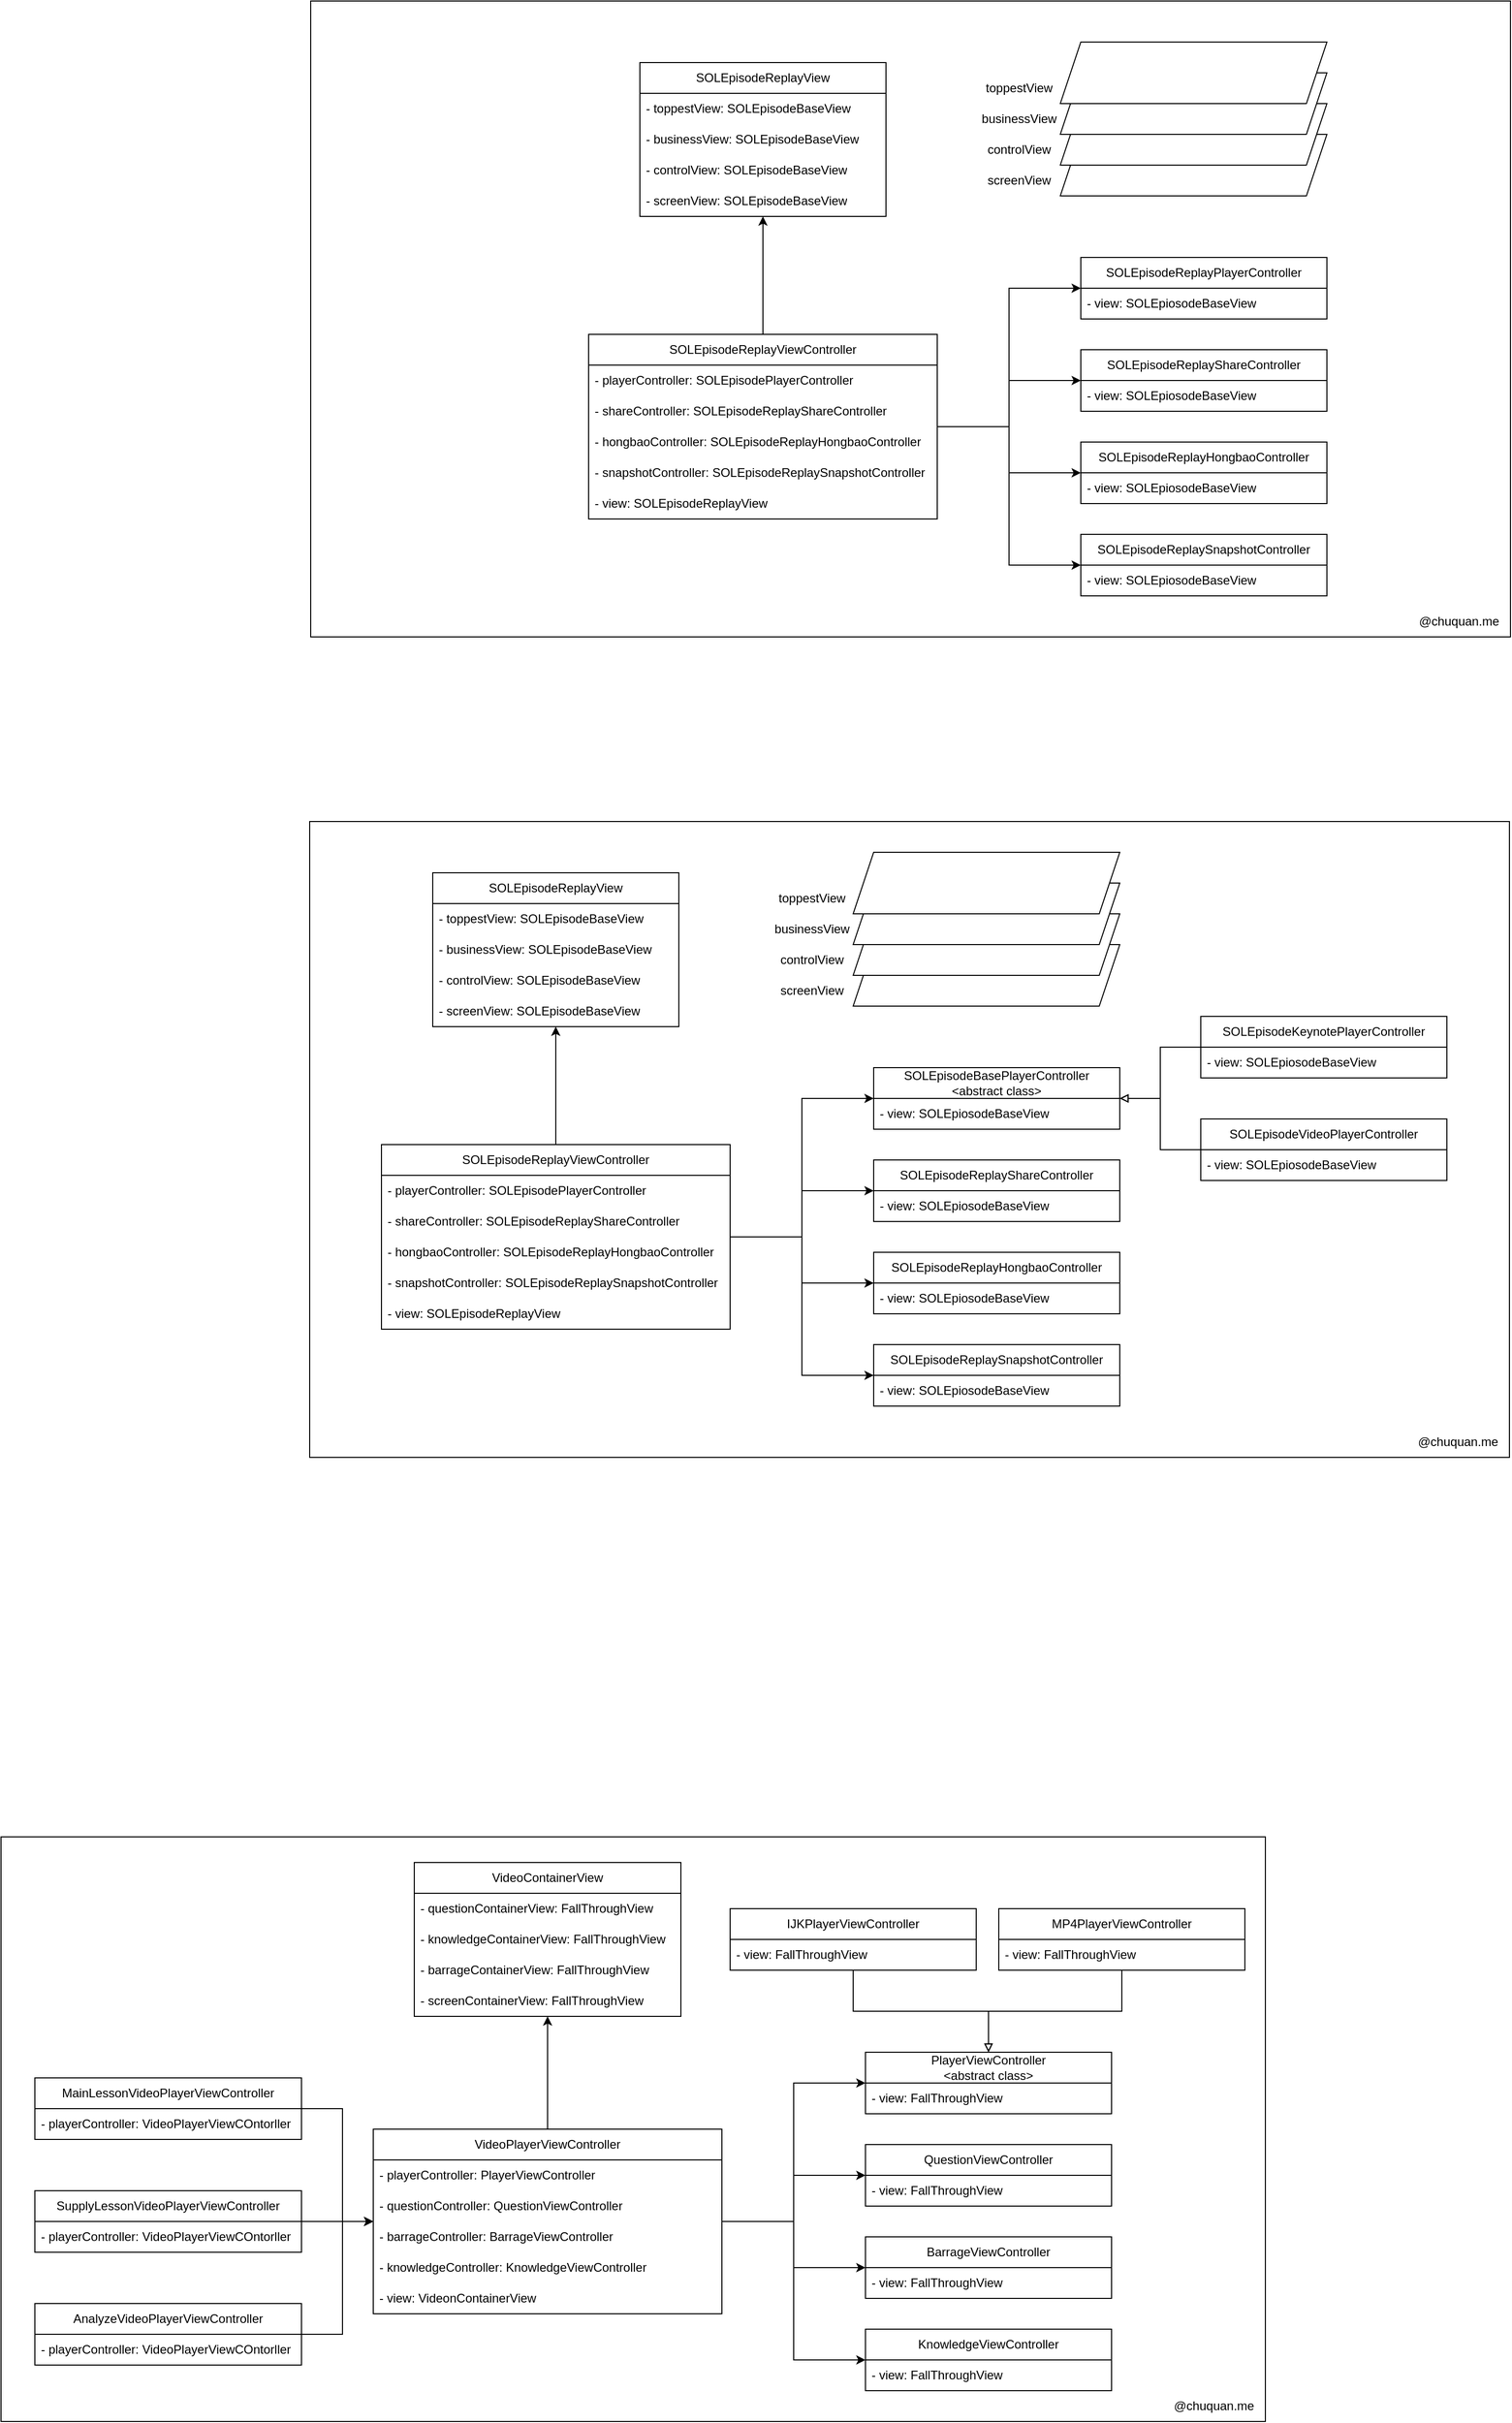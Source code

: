 <mxfile version="25.0.1">
  <diagram name="第 1 页" id="A6NqL1CC6_A7shuIC__8">
    <mxGraphModel dx="2739" dy="1015" grid="1" gridSize="10" guides="1" tooltips="1" connect="1" arrows="1" fold="1" page="1" pageScale="1" pageWidth="827" pageHeight="1169" math="0" shadow="0">
      <root>
        <mxCell id="0" />
        <mxCell id="1" parent="0" />
        <mxCell id="goYs2HT9F470lsQHGWXM-1" value="" style="rounded=0;whiteSpace=wrap;html=1;fillColor=none;" vertex="1" parent="1">
          <mxGeometry x="-171" y="100" width="1170" height="620" as="geometry" />
        </mxCell>
        <mxCell id="goYs2HT9F470lsQHGWXM-2" style="edgeStyle=orthogonalEdgeStyle;rounded=0;orthogonalLoop=1;jettySize=auto;html=1;" edge="1" parent="1" source="goYs2HT9F470lsQHGWXM-6" target="goYs2HT9F470lsQHGWXM-18">
          <mxGeometry relative="1" as="geometry">
            <Array as="points">
              <mxPoint x="510" y="515" />
              <mxPoint x="510" y="380" />
            </Array>
          </mxGeometry>
        </mxCell>
        <mxCell id="goYs2HT9F470lsQHGWXM-3" style="edgeStyle=orthogonalEdgeStyle;rounded=0;orthogonalLoop=1;jettySize=auto;html=1;" edge="1" parent="1" source="goYs2HT9F470lsQHGWXM-6" target="goYs2HT9F470lsQHGWXM-16">
          <mxGeometry relative="1" as="geometry" />
        </mxCell>
        <mxCell id="goYs2HT9F470lsQHGWXM-4" style="edgeStyle=orthogonalEdgeStyle;rounded=0;orthogonalLoop=1;jettySize=auto;html=1;" edge="1" parent="1" source="goYs2HT9F470lsQHGWXM-6" target="goYs2HT9F470lsQHGWXM-14">
          <mxGeometry relative="1" as="geometry" />
        </mxCell>
        <mxCell id="goYs2HT9F470lsQHGWXM-5" style="edgeStyle=orthogonalEdgeStyle;rounded=0;orthogonalLoop=1;jettySize=auto;html=1;" edge="1" parent="1" source="goYs2HT9F470lsQHGWXM-6" target="goYs2HT9F470lsQHGWXM-12">
          <mxGeometry relative="1" as="geometry">
            <Array as="points">
              <mxPoint x="510" y="515" />
              <mxPoint x="510" y="650" />
            </Array>
          </mxGeometry>
        </mxCell>
        <mxCell id="goYs2HT9F470lsQHGWXM-25" style="edgeStyle=orthogonalEdgeStyle;rounded=0;orthogonalLoop=1;jettySize=auto;html=1;" edge="1" parent="1" source="goYs2HT9F470lsQHGWXM-6" target="goYs2HT9F470lsQHGWXM-20">
          <mxGeometry relative="1" as="geometry" />
        </mxCell>
        <mxCell id="goYs2HT9F470lsQHGWXM-6" value="SOLEpisodeReplayViewController" style="swimlane;fontStyle=0;childLayout=stackLayout;horizontal=1;startSize=30;horizontalStack=0;resizeParent=1;resizeParentMax=0;resizeLast=0;collapsible=1;marginBottom=0;whiteSpace=wrap;html=1;" vertex="1" parent="1">
          <mxGeometry x="100" y="425" width="340" height="180" as="geometry" />
        </mxCell>
        <mxCell id="goYs2HT9F470lsQHGWXM-7" value="- playerController: SOLEpisodePlayerController" style="text;strokeColor=none;fillColor=none;align=left;verticalAlign=middle;spacingLeft=4;spacingRight=4;overflow=hidden;points=[[0,0.5],[1,0.5]];portConstraint=eastwest;rotatable=0;whiteSpace=wrap;html=1;" vertex="1" parent="goYs2HT9F470lsQHGWXM-6">
          <mxGeometry y="30" width="340" height="30" as="geometry" />
        </mxCell>
        <mxCell id="goYs2HT9F470lsQHGWXM-8" value="- shareController: SOLEpisodeReplayShareController" style="text;strokeColor=none;fillColor=none;align=left;verticalAlign=middle;spacingLeft=4;spacingRight=4;overflow=hidden;points=[[0,0.5],[1,0.5]];portConstraint=eastwest;rotatable=0;whiteSpace=wrap;html=1;" vertex="1" parent="goYs2HT9F470lsQHGWXM-6">
          <mxGeometry y="60" width="340" height="30" as="geometry" />
        </mxCell>
        <mxCell id="goYs2HT9F470lsQHGWXM-9" value="- hongbaoController: SOLEpisodeReplayHongbaoController" style="text;strokeColor=none;fillColor=none;align=left;verticalAlign=middle;spacingLeft=4;spacingRight=4;overflow=hidden;points=[[0,0.5],[1,0.5]];portConstraint=eastwest;rotatable=0;whiteSpace=wrap;html=1;" vertex="1" parent="goYs2HT9F470lsQHGWXM-6">
          <mxGeometry y="90" width="340" height="30" as="geometry" />
        </mxCell>
        <mxCell id="goYs2HT9F470lsQHGWXM-10" value="- snapshotController: SOLEpisodeReplaySnapshotController" style="text;strokeColor=none;fillColor=none;align=left;verticalAlign=middle;spacingLeft=4;spacingRight=4;overflow=hidden;points=[[0,0.5],[1,0.5]];portConstraint=eastwest;rotatable=0;whiteSpace=wrap;html=1;" vertex="1" parent="goYs2HT9F470lsQHGWXM-6">
          <mxGeometry y="120" width="340" height="30" as="geometry" />
        </mxCell>
        <mxCell id="goYs2HT9F470lsQHGWXM-26" value="- view: SOLEpisodeReplayView" style="text;strokeColor=none;fillColor=none;align=left;verticalAlign=middle;spacingLeft=4;spacingRight=4;overflow=hidden;points=[[0,0.5],[1,0.5]];portConstraint=eastwest;rotatable=0;whiteSpace=wrap;html=1;" vertex="1" parent="goYs2HT9F470lsQHGWXM-6">
          <mxGeometry y="150" width="340" height="30" as="geometry" />
        </mxCell>
        <mxCell id="goYs2HT9F470lsQHGWXM-11" value="@chuquan.me" style="text;html=1;align=center;verticalAlign=middle;whiteSpace=wrap;rounded=0;" vertex="1" parent="1">
          <mxGeometry x="899" y="690" width="100" height="30" as="geometry" />
        </mxCell>
        <mxCell id="goYs2HT9F470lsQHGWXM-12" value="SOLEpisodeReplaySnapshotController" style="swimlane;fontStyle=0;childLayout=stackLayout;horizontal=1;startSize=30;horizontalStack=0;resizeParent=1;resizeParentMax=0;resizeLast=0;collapsible=1;marginBottom=0;whiteSpace=wrap;html=1;" vertex="1" parent="1">
          <mxGeometry x="580" y="620" width="240" height="60" as="geometry" />
        </mxCell>
        <mxCell id="goYs2HT9F470lsQHGWXM-13" value="- view: SOLEpiosodeBaseView" style="text;strokeColor=none;fillColor=none;align=left;verticalAlign=middle;spacingLeft=4;spacingRight=4;overflow=hidden;points=[[0,0.5],[1,0.5]];portConstraint=eastwest;rotatable=0;whiteSpace=wrap;html=1;" vertex="1" parent="goYs2HT9F470lsQHGWXM-12">
          <mxGeometry y="30" width="240" height="30" as="geometry" />
        </mxCell>
        <mxCell id="goYs2HT9F470lsQHGWXM-14" value="SOLEpisodeReplayHongbaoController" style="swimlane;fontStyle=0;childLayout=stackLayout;horizontal=1;startSize=30;horizontalStack=0;resizeParent=1;resizeParentMax=0;resizeLast=0;collapsible=1;marginBottom=0;whiteSpace=wrap;html=1;" vertex="1" parent="1">
          <mxGeometry x="580" y="530" width="240" height="60" as="geometry" />
        </mxCell>
        <mxCell id="goYs2HT9F470lsQHGWXM-15" value="- view: SOLEpiosodeBaseView" style="text;strokeColor=none;fillColor=none;align=left;verticalAlign=middle;spacingLeft=4;spacingRight=4;overflow=hidden;points=[[0,0.5],[1,0.5]];portConstraint=eastwest;rotatable=0;whiteSpace=wrap;html=1;" vertex="1" parent="goYs2HT9F470lsQHGWXM-14">
          <mxGeometry y="30" width="240" height="30" as="geometry" />
        </mxCell>
        <mxCell id="goYs2HT9F470lsQHGWXM-16" value="SOLEpisodeReplayShareController" style="swimlane;fontStyle=0;childLayout=stackLayout;horizontal=1;startSize=30;horizontalStack=0;resizeParent=1;resizeParentMax=0;resizeLast=0;collapsible=1;marginBottom=0;whiteSpace=wrap;html=1;" vertex="1" parent="1">
          <mxGeometry x="580" y="440" width="240" height="60" as="geometry" />
        </mxCell>
        <mxCell id="goYs2HT9F470lsQHGWXM-17" value="- view: SOLEpiosodeBaseView" style="text;strokeColor=none;fillColor=none;align=left;verticalAlign=middle;spacingLeft=4;spacingRight=4;overflow=hidden;points=[[0,0.5],[1,0.5]];portConstraint=eastwest;rotatable=0;whiteSpace=wrap;html=1;" vertex="1" parent="goYs2HT9F470lsQHGWXM-16">
          <mxGeometry y="30" width="240" height="30" as="geometry" />
        </mxCell>
        <mxCell id="goYs2HT9F470lsQHGWXM-18" value="SOLEpisodeReplayPlayerController" style="swimlane;fontStyle=0;childLayout=stackLayout;horizontal=1;startSize=30;horizontalStack=0;resizeParent=1;resizeParentMax=0;resizeLast=0;collapsible=1;marginBottom=0;whiteSpace=wrap;html=1;" vertex="1" parent="1">
          <mxGeometry x="580" y="350" width="240" height="60" as="geometry" />
        </mxCell>
        <mxCell id="goYs2HT9F470lsQHGWXM-19" value="- view: SOLEpiosodeBaseView" style="text;strokeColor=none;fillColor=none;align=left;verticalAlign=middle;spacingLeft=4;spacingRight=4;overflow=hidden;points=[[0,0.5],[1,0.5]];portConstraint=eastwest;rotatable=0;whiteSpace=wrap;html=1;" vertex="1" parent="goYs2HT9F470lsQHGWXM-18">
          <mxGeometry y="30" width="240" height="30" as="geometry" />
        </mxCell>
        <mxCell id="goYs2HT9F470lsQHGWXM-20" value="SOLEpisodeReplayView" style="swimlane;fontStyle=0;childLayout=stackLayout;horizontal=1;startSize=30;horizontalStack=0;resizeParent=1;resizeParentMax=0;resizeLast=0;collapsible=1;marginBottom=0;whiteSpace=wrap;html=1;" vertex="1" parent="1">
          <mxGeometry x="150" y="160" width="240" height="150" as="geometry" />
        </mxCell>
        <mxCell id="goYs2HT9F470lsQHGWXM-21" value="- toppestView: SOLEpisodeBaseView" style="text;strokeColor=none;fillColor=none;align=left;verticalAlign=middle;spacingLeft=4;spacingRight=4;overflow=hidden;points=[[0,0.5],[1,0.5]];portConstraint=eastwest;rotatable=0;whiteSpace=wrap;html=1;" vertex="1" parent="goYs2HT9F470lsQHGWXM-20">
          <mxGeometry y="30" width="240" height="30" as="geometry" />
        </mxCell>
        <mxCell id="goYs2HT9F470lsQHGWXM-22" value="- businessView: SOLEpisodeBaseView" style="text;strokeColor=none;fillColor=none;align=left;verticalAlign=middle;spacingLeft=4;spacingRight=4;overflow=hidden;points=[[0,0.5],[1,0.5]];portConstraint=eastwest;rotatable=0;whiteSpace=wrap;html=1;" vertex="1" parent="goYs2HT9F470lsQHGWXM-20">
          <mxGeometry y="60" width="240" height="30" as="geometry" />
        </mxCell>
        <mxCell id="goYs2HT9F470lsQHGWXM-23" value="- controlView: SOLEpisodeBaseView" style="text;strokeColor=none;fillColor=none;align=left;verticalAlign=middle;spacingLeft=4;spacingRight=4;overflow=hidden;points=[[0,0.5],[1,0.5]];portConstraint=eastwest;rotatable=0;whiteSpace=wrap;html=1;" vertex="1" parent="goYs2HT9F470lsQHGWXM-20">
          <mxGeometry y="90" width="240" height="30" as="geometry" />
        </mxCell>
        <mxCell id="goYs2HT9F470lsQHGWXM-24" value="- screenView: SOLEpisodeBaseView" style="text;strokeColor=none;fillColor=none;align=left;verticalAlign=middle;spacingLeft=4;spacingRight=4;overflow=hidden;points=[[0,0.5],[1,0.5]];portConstraint=eastwest;rotatable=0;whiteSpace=wrap;html=1;" vertex="1" parent="goYs2HT9F470lsQHGWXM-20">
          <mxGeometry y="120" width="240" height="30" as="geometry" />
        </mxCell>
        <mxCell id="goYs2HT9F470lsQHGWXM-29" value="" style="shape=parallelogram;perimeter=parallelogramPerimeter;whiteSpace=wrap;html=1;fixedSize=1;" vertex="1" parent="1">
          <mxGeometry x="560" y="230" width="260" height="60" as="geometry" />
        </mxCell>
        <mxCell id="goYs2HT9F470lsQHGWXM-30" value="" style="shape=parallelogram;perimeter=parallelogramPerimeter;whiteSpace=wrap;html=1;fixedSize=1;" vertex="1" parent="1">
          <mxGeometry x="560" y="200" width="260" height="60" as="geometry" />
        </mxCell>
        <mxCell id="goYs2HT9F470lsQHGWXM-31" value="" style="shape=parallelogram;perimeter=parallelogramPerimeter;whiteSpace=wrap;html=1;fixedSize=1;" vertex="1" parent="1">
          <mxGeometry x="560" y="170" width="260" height="60" as="geometry" />
        </mxCell>
        <mxCell id="goYs2HT9F470lsQHGWXM-32" value="" style="shape=parallelogram;perimeter=parallelogramPerimeter;whiteSpace=wrap;html=1;fixedSize=1;" vertex="1" parent="1">
          <mxGeometry x="560" y="140" width="260" height="60" as="geometry" />
        </mxCell>
        <mxCell id="goYs2HT9F470lsQHGWXM-33" value="screenView" style="text;html=1;align=center;verticalAlign=middle;whiteSpace=wrap;rounded=0;" vertex="1" parent="1">
          <mxGeometry x="490" y="260" width="60" height="30" as="geometry" />
        </mxCell>
        <mxCell id="goYs2HT9F470lsQHGWXM-34" value="controlView" style="text;html=1;align=center;verticalAlign=middle;whiteSpace=wrap;rounded=0;" vertex="1" parent="1">
          <mxGeometry x="490" y="230" width="60" height="30" as="geometry" />
        </mxCell>
        <mxCell id="goYs2HT9F470lsQHGWXM-35" value="businessView" style="text;html=1;align=center;verticalAlign=middle;whiteSpace=wrap;rounded=0;" vertex="1" parent="1">
          <mxGeometry x="490" y="200" width="60" height="30" as="geometry" />
        </mxCell>
        <mxCell id="goYs2HT9F470lsQHGWXM-36" value="toppestView" style="text;html=1;align=center;verticalAlign=middle;whiteSpace=wrap;rounded=0;" vertex="1" parent="1">
          <mxGeometry x="490" y="170" width="60" height="30" as="geometry" />
        </mxCell>
        <mxCell id="goYs2HT9F470lsQHGWXM-37" value="" style="rounded=0;whiteSpace=wrap;html=1;fillColor=none;" vertex="1" parent="1">
          <mxGeometry x="-172" y="900" width="1170" height="620" as="geometry" />
        </mxCell>
        <mxCell id="goYs2HT9F470lsQHGWXM-38" style="edgeStyle=orthogonalEdgeStyle;rounded=0;orthogonalLoop=1;jettySize=auto;html=1;" edge="1" source="goYs2HT9F470lsQHGWXM-43" target="goYs2HT9F470lsQHGWXM-56" parent="1">
          <mxGeometry relative="1" as="geometry">
            <Array as="points">
              <mxPoint x="308" y="1305" />
              <mxPoint x="308" y="1170" />
            </Array>
          </mxGeometry>
        </mxCell>
        <mxCell id="goYs2HT9F470lsQHGWXM-39" style="edgeStyle=orthogonalEdgeStyle;rounded=0;orthogonalLoop=1;jettySize=auto;html=1;" edge="1" source="goYs2HT9F470lsQHGWXM-43" target="goYs2HT9F470lsQHGWXM-54" parent="1">
          <mxGeometry relative="1" as="geometry" />
        </mxCell>
        <mxCell id="goYs2HT9F470lsQHGWXM-40" style="edgeStyle=orthogonalEdgeStyle;rounded=0;orthogonalLoop=1;jettySize=auto;html=1;" edge="1" source="goYs2HT9F470lsQHGWXM-43" target="goYs2HT9F470lsQHGWXM-52" parent="1">
          <mxGeometry relative="1" as="geometry" />
        </mxCell>
        <mxCell id="goYs2HT9F470lsQHGWXM-41" style="edgeStyle=orthogonalEdgeStyle;rounded=0;orthogonalLoop=1;jettySize=auto;html=1;" edge="1" source="goYs2HT9F470lsQHGWXM-43" target="goYs2HT9F470lsQHGWXM-50" parent="1">
          <mxGeometry relative="1" as="geometry">
            <Array as="points">
              <mxPoint x="308" y="1305" />
              <mxPoint x="308" y="1440" />
            </Array>
          </mxGeometry>
        </mxCell>
        <mxCell id="goYs2HT9F470lsQHGWXM-42" style="edgeStyle=orthogonalEdgeStyle;rounded=0;orthogonalLoop=1;jettySize=auto;html=1;" edge="1" source="goYs2HT9F470lsQHGWXM-43" target="goYs2HT9F470lsQHGWXM-58" parent="1">
          <mxGeometry relative="1" as="geometry" />
        </mxCell>
        <mxCell id="goYs2HT9F470lsQHGWXM-43" value="SOLEpisodeReplayViewController" style="swimlane;fontStyle=0;childLayout=stackLayout;horizontal=1;startSize=30;horizontalStack=0;resizeParent=1;resizeParentMax=0;resizeLast=0;collapsible=1;marginBottom=0;whiteSpace=wrap;html=1;" vertex="1" parent="1">
          <mxGeometry x="-102" y="1215" width="340" height="180" as="geometry" />
        </mxCell>
        <mxCell id="goYs2HT9F470lsQHGWXM-44" value="- playerController: SOLEpisodePlayerController" style="text;strokeColor=none;fillColor=none;align=left;verticalAlign=middle;spacingLeft=4;spacingRight=4;overflow=hidden;points=[[0,0.5],[1,0.5]];portConstraint=eastwest;rotatable=0;whiteSpace=wrap;html=1;" vertex="1" parent="goYs2HT9F470lsQHGWXM-43">
          <mxGeometry y="30" width="340" height="30" as="geometry" />
        </mxCell>
        <mxCell id="goYs2HT9F470lsQHGWXM-45" value="- shareController: SOLEpisodeReplayShareController" style="text;strokeColor=none;fillColor=none;align=left;verticalAlign=middle;spacingLeft=4;spacingRight=4;overflow=hidden;points=[[0,0.5],[1,0.5]];portConstraint=eastwest;rotatable=0;whiteSpace=wrap;html=1;" vertex="1" parent="goYs2HT9F470lsQHGWXM-43">
          <mxGeometry y="60" width="340" height="30" as="geometry" />
        </mxCell>
        <mxCell id="goYs2HT9F470lsQHGWXM-46" value="- hongbaoController: SOLEpisodeReplayHongbaoController" style="text;strokeColor=none;fillColor=none;align=left;verticalAlign=middle;spacingLeft=4;spacingRight=4;overflow=hidden;points=[[0,0.5],[1,0.5]];portConstraint=eastwest;rotatable=0;whiteSpace=wrap;html=1;" vertex="1" parent="goYs2HT9F470lsQHGWXM-43">
          <mxGeometry y="90" width="340" height="30" as="geometry" />
        </mxCell>
        <mxCell id="goYs2HT9F470lsQHGWXM-47" value="- snapshotController: SOLEpisodeReplaySnapshotController" style="text;strokeColor=none;fillColor=none;align=left;verticalAlign=middle;spacingLeft=4;spacingRight=4;overflow=hidden;points=[[0,0.5],[1,0.5]];portConstraint=eastwest;rotatable=0;whiteSpace=wrap;html=1;" vertex="1" parent="goYs2HT9F470lsQHGWXM-43">
          <mxGeometry y="120" width="340" height="30" as="geometry" />
        </mxCell>
        <mxCell id="goYs2HT9F470lsQHGWXM-48" value="- view: SOLEpisodeReplayView" style="text;strokeColor=none;fillColor=none;align=left;verticalAlign=middle;spacingLeft=4;spacingRight=4;overflow=hidden;points=[[0,0.5],[1,0.5]];portConstraint=eastwest;rotatable=0;whiteSpace=wrap;html=1;" vertex="1" parent="goYs2HT9F470lsQHGWXM-43">
          <mxGeometry y="150" width="340" height="30" as="geometry" />
        </mxCell>
        <mxCell id="goYs2HT9F470lsQHGWXM-49" value="@chuquan.me" style="text;html=1;align=center;verticalAlign=middle;whiteSpace=wrap;rounded=0;" vertex="1" parent="1">
          <mxGeometry x="898" y="1490" width="100" height="30" as="geometry" />
        </mxCell>
        <mxCell id="goYs2HT9F470lsQHGWXM-50" value="SOLEpisodeReplaySnapshotController" style="swimlane;fontStyle=0;childLayout=stackLayout;horizontal=1;startSize=30;horizontalStack=0;resizeParent=1;resizeParentMax=0;resizeLast=0;collapsible=1;marginBottom=0;whiteSpace=wrap;html=1;" vertex="1" parent="1">
          <mxGeometry x="378" y="1410" width="240" height="60" as="geometry" />
        </mxCell>
        <mxCell id="goYs2HT9F470lsQHGWXM-51" value="- view: SOLEpiosodeBaseView" style="text;strokeColor=none;fillColor=none;align=left;verticalAlign=middle;spacingLeft=4;spacingRight=4;overflow=hidden;points=[[0,0.5],[1,0.5]];portConstraint=eastwest;rotatable=0;whiteSpace=wrap;html=1;" vertex="1" parent="goYs2HT9F470lsQHGWXM-50">
          <mxGeometry y="30" width="240" height="30" as="geometry" />
        </mxCell>
        <mxCell id="goYs2HT9F470lsQHGWXM-52" value="SOLEpisodeReplayHongbaoController" style="swimlane;fontStyle=0;childLayout=stackLayout;horizontal=1;startSize=30;horizontalStack=0;resizeParent=1;resizeParentMax=0;resizeLast=0;collapsible=1;marginBottom=0;whiteSpace=wrap;html=1;" vertex="1" parent="1">
          <mxGeometry x="378" y="1320" width="240" height="60" as="geometry" />
        </mxCell>
        <mxCell id="goYs2HT9F470lsQHGWXM-53" value="- view: SOLEpiosodeBaseView" style="text;strokeColor=none;fillColor=none;align=left;verticalAlign=middle;spacingLeft=4;spacingRight=4;overflow=hidden;points=[[0,0.5],[1,0.5]];portConstraint=eastwest;rotatable=0;whiteSpace=wrap;html=1;" vertex="1" parent="goYs2HT9F470lsQHGWXM-52">
          <mxGeometry y="30" width="240" height="30" as="geometry" />
        </mxCell>
        <mxCell id="goYs2HT9F470lsQHGWXM-54" value="SOLEpisodeReplayShareController" style="swimlane;fontStyle=0;childLayout=stackLayout;horizontal=1;startSize=30;horizontalStack=0;resizeParent=1;resizeParentMax=0;resizeLast=0;collapsible=1;marginBottom=0;whiteSpace=wrap;html=1;" vertex="1" parent="1">
          <mxGeometry x="378" y="1230" width="240" height="60" as="geometry" />
        </mxCell>
        <mxCell id="goYs2HT9F470lsQHGWXM-55" value="- view: SOLEpiosodeBaseView" style="text;strokeColor=none;fillColor=none;align=left;verticalAlign=middle;spacingLeft=4;spacingRight=4;overflow=hidden;points=[[0,0.5],[1,0.5]];portConstraint=eastwest;rotatable=0;whiteSpace=wrap;html=1;" vertex="1" parent="goYs2HT9F470lsQHGWXM-54">
          <mxGeometry y="30" width="240" height="30" as="geometry" />
        </mxCell>
        <mxCell id="goYs2HT9F470lsQHGWXM-56" value="SOLEpisodeBasePlayerController&lt;div&gt;&amp;lt;abstract class&amp;gt;&lt;/div&gt;" style="swimlane;fontStyle=0;childLayout=stackLayout;horizontal=1;startSize=30;horizontalStack=0;resizeParent=1;resizeParentMax=0;resizeLast=0;collapsible=1;marginBottom=0;whiteSpace=wrap;html=1;" vertex="1" parent="1">
          <mxGeometry x="378" y="1140" width="240" height="60" as="geometry" />
        </mxCell>
        <mxCell id="goYs2HT9F470lsQHGWXM-57" value="- view: SOLEpiosodeBaseView" style="text;strokeColor=none;fillColor=none;align=left;verticalAlign=middle;spacingLeft=4;spacingRight=4;overflow=hidden;points=[[0,0.5],[1,0.5]];portConstraint=eastwest;rotatable=0;whiteSpace=wrap;html=1;" vertex="1" parent="goYs2HT9F470lsQHGWXM-56">
          <mxGeometry y="30" width="240" height="30" as="geometry" />
        </mxCell>
        <mxCell id="goYs2HT9F470lsQHGWXM-58" value="SOLEpisodeReplayView" style="swimlane;fontStyle=0;childLayout=stackLayout;horizontal=1;startSize=30;horizontalStack=0;resizeParent=1;resizeParentMax=0;resizeLast=0;collapsible=1;marginBottom=0;whiteSpace=wrap;html=1;" vertex="1" parent="1">
          <mxGeometry x="-52" y="950" width="240" height="150" as="geometry" />
        </mxCell>
        <mxCell id="goYs2HT9F470lsQHGWXM-59" value="- toppestView: SOLEpisodeBaseView" style="text;strokeColor=none;fillColor=none;align=left;verticalAlign=middle;spacingLeft=4;spacingRight=4;overflow=hidden;points=[[0,0.5],[1,0.5]];portConstraint=eastwest;rotatable=0;whiteSpace=wrap;html=1;" vertex="1" parent="goYs2HT9F470lsQHGWXM-58">
          <mxGeometry y="30" width="240" height="30" as="geometry" />
        </mxCell>
        <mxCell id="goYs2HT9F470lsQHGWXM-60" value="- businessView: SOLEpisodeBaseView" style="text;strokeColor=none;fillColor=none;align=left;verticalAlign=middle;spacingLeft=4;spacingRight=4;overflow=hidden;points=[[0,0.5],[1,0.5]];portConstraint=eastwest;rotatable=0;whiteSpace=wrap;html=1;" vertex="1" parent="goYs2HT9F470lsQHGWXM-58">
          <mxGeometry y="60" width="240" height="30" as="geometry" />
        </mxCell>
        <mxCell id="goYs2HT9F470lsQHGWXM-61" value="- controlView: SOLEpisodeBaseView" style="text;strokeColor=none;fillColor=none;align=left;verticalAlign=middle;spacingLeft=4;spacingRight=4;overflow=hidden;points=[[0,0.5],[1,0.5]];portConstraint=eastwest;rotatable=0;whiteSpace=wrap;html=1;" vertex="1" parent="goYs2HT9F470lsQHGWXM-58">
          <mxGeometry y="90" width="240" height="30" as="geometry" />
        </mxCell>
        <mxCell id="goYs2HT9F470lsQHGWXM-62" value="- screenView: SOLEpisodeBaseView" style="text;strokeColor=none;fillColor=none;align=left;verticalAlign=middle;spacingLeft=4;spacingRight=4;overflow=hidden;points=[[0,0.5],[1,0.5]];portConstraint=eastwest;rotatable=0;whiteSpace=wrap;html=1;" vertex="1" parent="goYs2HT9F470lsQHGWXM-58">
          <mxGeometry y="120" width="240" height="30" as="geometry" />
        </mxCell>
        <mxCell id="goYs2HT9F470lsQHGWXM-63" value="" style="shape=parallelogram;perimeter=parallelogramPerimeter;whiteSpace=wrap;html=1;fixedSize=1;" vertex="1" parent="1">
          <mxGeometry x="358" y="1020" width="260" height="60" as="geometry" />
        </mxCell>
        <mxCell id="goYs2HT9F470lsQHGWXM-64" value="" style="shape=parallelogram;perimeter=parallelogramPerimeter;whiteSpace=wrap;html=1;fixedSize=1;" vertex="1" parent="1">
          <mxGeometry x="358" y="990" width="260" height="60" as="geometry" />
        </mxCell>
        <mxCell id="goYs2HT9F470lsQHGWXM-65" value="" style="shape=parallelogram;perimeter=parallelogramPerimeter;whiteSpace=wrap;html=1;fixedSize=1;" vertex="1" parent="1">
          <mxGeometry x="358" y="960" width="260" height="60" as="geometry" />
        </mxCell>
        <mxCell id="goYs2HT9F470lsQHGWXM-66" value="" style="shape=parallelogram;perimeter=parallelogramPerimeter;whiteSpace=wrap;html=1;fixedSize=1;" vertex="1" parent="1">
          <mxGeometry x="358" y="930" width="260" height="60" as="geometry" />
        </mxCell>
        <mxCell id="goYs2HT9F470lsQHGWXM-67" value="screenView" style="text;html=1;align=center;verticalAlign=middle;whiteSpace=wrap;rounded=0;" vertex="1" parent="1">
          <mxGeometry x="288" y="1050" width="60" height="30" as="geometry" />
        </mxCell>
        <mxCell id="goYs2HT9F470lsQHGWXM-68" value="controlView" style="text;html=1;align=center;verticalAlign=middle;whiteSpace=wrap;rounded=0;" vertex="1" parent="1">
          <mxGeometry x="288" y="1020" width="60" height="30" as="geometry" />
        </mxCell>
        <mxCell id="goYs2HT9F470lsQHGWXM-69" value="businessView" style="text;html=1;align=center;verticalAlign=middle;whiteSpace=wrap;rounded=0;" vertex="1" parent="1">
          <mxGeometry x="288" y="990" width="60" height="30" as="geometry" />
        </mxCell>
        <mxCell id="goYs2HT9F470lsQHGWXM-70" value="toppestView" style="text;html=1;align=center;verticalAlign=middle;whiteSpace=wrap;rounded=0;" vertex="1" parent="1">
          <mxGeometry x="288" y="960" width="60" height="30" as="geometry" />
        </mxCell>
        <mxCell id="goYs2HT9F470lsQHGWXM-75" style="edgeStyle=orthogonalEdgeStyle;rounded=0;orthogonalLoop=1;jettySize=auto;html=1;endArrow=block;endFill=0;" edge="1" parent="1" source="goYs2HT9F470lsQHGWXM-71" target="goYs2HT9F470lsQHGWXM-56">
          <mxGeometry relative="1" as="geometry" />
        </mxCell>
        <mxCell id="goYs2HT9F470lsQHGWXM-71" value="SOLEpisodeKeynotePlayerController" style="swimlane;fontStyle=0;childLayout=stackLayout;horizontal=1;startSize=30;horizontalStack=0;resizeParent=1;resizeParentMax=0;resizeLast=0;collapsible=1;marginBottom=0;whiteSpace=wrap;html=1;" vertex="1" parent="1">
          <mxGeometry x="697" y="1090" width="240" height="60" as="geometry" />
        </mxCell>
        <mxCell id="goYs2HT9F470lsQHGWXM-72" value="- view: SOLEpiosodeBaseView" style="text;strokeColor=none;fillColor=none;align=left;verticalAlign=middle;spacingLeft=4;spacingRight=4;overflow=hidden;points=[[0,0.5],[1,0.5]];portConstraint=eastwest;rotatable=0;whiteSpace=wrap;html=1;" vertex="1" parent="goYs2HT9F470lsQHGWXM-71">
          <mxGeometry y="30" width="240" height="30" as="geometry" />
        </mxCell>
        <mxCell id="goYs2HT9F470lsQHGWXM-76" style="edgeStyle=orthogonalEdgeStyle;rounded=0;orthogonalLoop=1;jettySize=auto;html=1;endArrow=block;endFill=0;" edge="1" parent="1" source="goYs2HT9F470lsQHGWXM-73" target="goYs2HT9F470lsQHGWXM-56">
          <mxGeometry relative="1" as="geometry" />
        </mxCell>
        <mxCell id="goYs2HT9F470lsQHGWXM-73" value="SOLEpisodeVideoPlayerController" style="swimlane;fontStyle=0;childLayout=stackLayout;horizontal=1;startSize=30;horizontalStack=0;resizeParent=1;resizeParentMax=0;resizeLast=0;collapsible=1;marginBottom=0;whiteSpace=wrap;html=1;" vertex="1" parent="1">
          <mxGeometry x="697" y="1190" width="240" height="60" as="geometry" />
        </mxCell>
        <mxCell id="goYs2HT9F470lsQHGWXM-74" value="- view: SOLEpiosodeBaseView" style="text;strokeColor=none;fillColor=none;align=left;verticalAlign=middle;spacingLeft=4;spacingRight=4;overflow=hidden;points=[[0,0.5],[1,0.5]];portConstraint=eastwest;rotatable=0;whiteSpace=wrap;html=1;" vertex="1" parent="goYs2HT9F470lsQHGWXM-73">
          <mxGeometry y="30" width="240" height="30" as="geometry" />
        </mxCell>
        <mxCell id="goYs2HT9F470lsQHGWXM-77" value="" style="rounded=0;whiteSpace=wrap;html=1;fillColor=none;" vertex="1" parent="1">
          <mxGeometry x="-473" y="1890" width="1233" height="570" as="geometry" />
        </mxCell>
        <mxCell id="goYs2HT9F470lsQHGWXM-78" style="edgeStyle=orthogonalEdgeStyle;rounded=0;orthogonalLoop=1;jettySize=auto;html=1;" edge="1" source="goYs2HT9F470lsQHGWXM-83" target="goYs2HT9F470lsQHGWXM-96" parent="1">
          <mxGeometry relative="1" as="geometry">
            <Array as="points">
              <mxPoint x="300" y="2265" />
              <mxPoint x="300" y="2130" />
            </Array>
          </mxGeometry>
        </mxCell>
        <mxCell id="goYs2HT9F470lsQHGWXM-79" style="edgeStyle=orthogonalEdgeStyle;rounded=0;orthogonalLoop=1;jettySize=auto;html=1;" edge="1" source="goYs2HT9F470lsQHGWXM-83" target="goYs2HT9F470lsQHGWXM-94" parent="1">
          <mxGeometry relative="1" as="geometry" />
        </mxCell>
        <mxCell id="goYs2HT9F470lsQHGWXM-80" style="edgeStyle=orthogonalEdgeStyle;rounded=0;orthogonalLoop=1;jettySize=auto;html=1;" edge="1" source="goYs2HT9F470lsQHGWXM-83" target="goYs2HT9F470lsQHGWXM-92" parent="1">
          <mxGeometry relative="1" as="geometry" />
        </mxCell>
        <mxCell id="goYs2HT9F470lsQHGWXM-81" style="edgeStyle=orthogonalEdgeStyle;rounded=0;orthogonalLoop=1;jettySize=auto;html=1;" edge="1" source="goYs2HT9F470lsQHGWXM-83" target="goYs2HT9F470lsQHGWXM-90" parent="1">
          <mxGeometry relative="1" as="geometry">
            <Array as="points">
              <mxPoint x="300" y="2265" />
              <mxPoint x="300" y="2400" />
            </Array>
          </mxGeometry>
        </mxCell>
        <mxCell id="goYs2HT9F470lsQHGWXM-82" style="edgeStyle=orthogonalEdgeStyle;rounded=0;orthogonalLoop=1;jettySize=auto;html=1;" edge="1" source="goYs2HT9F470lsQHGWXM-83" target="goYs2HT9F470lsQHGWXM-98" parent="1">
          <mxGeometry relative="1" as="geometry" />
        </mxCell>
        <mxCell id="goYs2HT9F470lsQHGWXM-83" value="VideoPlayerViewController" style="swimlane;fontStyle=0;childLayout=stackLayout;horizontal=1;startSize=30;horizontalStack=0;resizeParent=1;resizeParentMax=0;resizeLast=0;collapsible=1;marginBottom=0;whiteSpace=wrap;html=1;" vertex="1" parent="1">
          <mxGeometry x="-110" y="2175" width="340" height="180" as="geometry" />
        </mxCell>
        <mxCell id="goYs2HT9F470lsQHGWXM-84" value="- playerController: PlayerViewController" style="text;strokeColor=none;fillColor=none;align=left;verticalAlign=middle;spacingLeft=4;spacingRight=4;overflow=hidden;points=[[0,0.5],[1,0.5]];portConstraint=eastwest;rotatable=0;whiteSpace=wrap;html=1;" vertex="1" parent="goYs2HT9F470lsQHGWXM-83">
          <mxGeometry y="30" width="340" height="30" as="geometry" />
        </mxCell>
        <mxCell id="goYs2HT9F470lsQHGWXM-85" value="- questionController: QuestionViewController" style="text;strokeColor=none;fillColor=none;align=left;verticalAlign=middle;spacingLeft=4;spacingRight=4;overflow=hidden;points=[[0,0.5],[1,0.5]];portConstraint=eastwest;rotatable=0;whiteSpace=wrap;html=1;" vertex="1" parent="goYs2HT9F470lsQHGWXM-83">
          <mxGeometry y="60" width="340" height="30" as="geometry" />
        </mxCell>
        <mxCell id="goYs2HT9F470lsQHGWXM-86" value="- barrageController: BarrageViewController" style="text;strokeColor=none;fillColor=none;align=left;verticalAlign=middle;spacingLeft=4;spacingRight=4;overflow=hidden;points=[[0,0.5],[1,0.5]];portConstraint=eastwest;rotatable=0;whiteSpace=wrap;html=1;" vertex="1" parent="goYs2HT9F470lsQHGWXM-83">
          <mxGeometry y="90" width="340" height="30" as="geometry" />
        </mxCell>
        <mxCell id="goYs2HT9F470lsQHGWXM-87" value="- knowledgeController: KnowledgeViewController" style="text;strokeColor=none;fillColor=none;align=left;verticalAlign=middle;spacingLeft=4;spacingRight=4;overflow=hidden;points=[[0,0.5],[1,0.5]];portConstraint=eastwest;rotatable=0;whiteSpace=wrap;html=1;" vertex="1" parent="goYs2HT9F470lsQHGWXM-83">
          <mxGeometry y="120" width="340" height="30" as="geometry" />
        </mxCell>
        <mxCell id="goYs2HT9F470lsQHGWXM-88" value="- view: VideonContainerView" style="text;strokeColor=none;fillColor=none;align=left;verticalAlign=middle;spacingLeft=4;spacingRight=4;overflow=hidden;points=[[0,0.5],[1,0.5]];portConstraint=eastwest;rotatable=0;whiteSpace=wrap;html=1;" vertex="1" parent="goYs2HT9F470lsQHGWXM-83">
          <mxGeometry y="150" width="340" height="30" as="geometry" />
        </mxCell>
        <mxCell id="goYs2HT9F470lsQHGWXM-89" value="@chuquan.me" style="text;html=1;align=center;verticalAlign=middle;whiteSpace=wrap;rounded=0;" vertex="1" parent="1">
          <mxGeometry x="660" y="2430" width="100" height="30" as="geometry" />
        </mxCell>
        <mxCell id="goYs2HT9F470lsQHGWXM-90" value="KnowledgeViewController" style="swimlane;fontStyle=0;childLayout=stackLayout;horizontal=1;startSize=30;horizontalStack=0;resizeParent=1;resizeParentMax=0;resizeLast=0;collapsible=1;marginBottom=0;whiteSpace=wrap;html=1;" vertex="1" parent="1">
          <mxGeometry x="370" y="2370" width="240" height="60" as="geometry" />
        </mxCell>
        <mxCell id="goYs2HT9F470lsQHGWXM-91" value="- view: FallThroughView" style="text;strokeColor=none;fillColor=none;align=left;verticalAlign=middle;spacingLeft=4;spacingRight=4;overflow=hidden;points=[[0,0.5],[1,0.5]];portConstraint=eastwest;rotatable=0;whiteSpace=wrap;html=1;" vertex="1" parent="goYs2HT9F470lsQHGWXM-90">
          <mxGeometry y="30" width="240" height="30" as="geometry" />
        </mxCell>
        <mxCell id="goYs2HT9F470lsQHGWXM-92" value="BarrageViewController" style="swimlane;fontStyle=0;childLayout=stackLayout;horizontal=1;startSize=30;horizontalStack=0;resizeParent=1;resizeParentMax=0;resizeLast=0;collapsible=1;marginBottom=0;whiteSpace=wrap;html=1;" vertex="1" parent="1">
          <mxGeometry x="370" y="2280" width="240" height="60" as="geometry" />
        </mxCell>
        <mxCell id="goYs2HT9F470lsQHGWXM-93" value="- view: FallThroughView" style="text;strokeColor=none;fillColor=none;align=left;verticalAlign=middle;spacingLeft=4;spacingRight=4;overflow=hidden;points=[[0,0.5],[1,0.5]];portConstraint=eastwest;rotatable=0;whiteSpace=wrap;html=1;" vertex="1" parent="goYs2HT9F470lsQHGWXM-92">
          <mxGeometry y="30" width="240" height="30" as="geometry" />
        </mxCell>
        <mxCell id="goYs2HT9F470lsQHGWXM-94" value="QuestionViewController" style="swimlane;fontStyle=0;childLayout=stackLayout;horizontal=1;startSize=30;horizontalStack=0;resizeParent=1;resizeParentMax=0;resizeLast=0;collapsible=1;marginBottom=0;whiteSpace=wrap;html=1;" vertex="1" parent="1">
          <mxGeometry x="370" y="2190" width="240" height="60" as="geometry" />
        </mxCell>
        <mxCell id="goYs2HT9F470lsQHGWXM-95" value="- view: FallThroughView" style="text;strokeColor=none;fillColor=none;align=left;verticalAlign=middle;spacingLeft=4;spacingRight=4;overflow=hidden;points=[[0,0.5],[1,0.5]];portConstraint=eastwest;rotatable=0;whiteSpace=wrap;html=1;" vertex="1" parent="goYs2HT9F470lsQHGWXM-94">
          <mxGeometry y="30" width="240" height="30" as="geometry" />
        </mxCell>
        <mxCell id="goYs2HT9F470lsQHGWXM-96" value="&lt;div&gt;PlayerViewController&lt;/div&gt;&lt;div&gt;&amp;lt;abstract class&amp;gt;&lt;/div&gt;" style="swimlane;fontStyle=0;childLayout=stackLayout;horizontal=1;startSize=30;horizontalStack=0;resizeParent=1;resizeParentMax=0;resizeLast=0;collapsible=1;marginBottom=0;whiteSpace=wrap;html=1;" vertex="1" parent="1">
          <mxGeometry x="370" y="2100" width="240" height="60" as="geometry" />
        </mxCell>
        <mxCell id="goYs2HT9F470lsQHGWXM-97" value="- view: FallThroughView" style="text;strokeColor=none;fillColor=none;align=left;verticalAlign=middle;spacingLeft=4;spacingRight=4;overflow=hidden;points=[[0,0.5],[1,0.5]];portConstraint=eastwest;rotatable=0;whiteSpace=wrap;html=1;" vertex="1" parent="goYs2HT9F470lsQHGWXM-96">
          <mxGeometry y="30" width="240" height="30" as="geometry" />
        </mxCell>
        <mxCell id="goYs2HT9F470lsQHGWXM-98" value="VideoContainerView" style="swimlane;fontStyle=0;childLayout=stackLayout;horizontal=1;startSize=30;horizontalStack=0;resizeParent=1;resizeParentMax=0;resizeLast=0;collapsible=1;marginBottom=0;whiteSpace=wrap;html=1;" vertex="1" parent="1">
          <mxGeometry x="-70" y="1915" width="260" height="150" as="geometry" />
        </mxCell>
        <mxCell id="goYs2HT9F470lsQHGWXM-99" value="- questionContainerView: FallThroughView" style="text;strokeColor=none;fillColor=none;align=left;verticalAlign=middle;spacingLeft=4;spacingRight=4;overflow=hidden;points=[[0,0.5],[1,0.5]];portConstraint=eastwest;rotatable=0;whiteSpace=wrap;html=1;" vertex="1" parent="goYs2HT9F470lsQHGWXM-98">
          <mxGeometry y="30" width="260" height="30" as="geometry" />
        </mxCell>
        <mxCell id="goYs2HT9F470lsQHGWXM-100" value="- knowledgeContainerView: FallThroughView" style="text;strokeColor=none;fillColor=none;align=left;verticalAlign=middle;spacingLeft=4;spacingRight=4;overflow=hidden;points=[[0,0.5],[1,0.5]];portConstraint=eastwest;rotatable=0;whiteSpace=wrap;html=1;" vertex="1" parent="goYs2HT9F470lsQHGWXM-98">
          <mxGeometry y="60" width="260" height="30" as="geometry" />
        </mxCell>
        <mxCell id="goYs2HT9F470lsQHGWXM-101" value="- barrageContainerView: FallThroughView" style="text;strokeColor=none;fillColor=none;align=left;verticalAlign=middle;spacingLeft=4;spacingRight=4;overflow=hidden;points=[[0,0.5],[1,0.5]];portConstraint=eastwest;rotatable=0;whiteSpace=wrap;html=1;" vertex="1" parent="goYs2HT9F470lsQHGWXM-98">
          <mxGeometry y="90" width="260" height="30" as="geometry" />
        </mxCell>
        <mxCell id="goYs2HT9F470lsQHGWXM-102" value="- screenContainerView: FallThroughView" style="text;strokeColor=none;fillColor=none;align=left;verticalAlign=middle;spacingLeft=4;spacingRight=4;overflow=hidden;points=[[0,0.5],[1,0.5]];portConstraint=eastwest;rotatable=0;whiteSpace=wrap;html=1;" vertex="1" parent="goYs2HT9F470lsQHGWXM-98">
          <mxGeometry y="120" width="260" height="30" as="geometry" />
        </mxCell>
        <mxCell id="goYs2HT9F470lsQHGWXM-111" style="edgeStyle=orthogonalEdgeStyle;rounded=0;orthogonalLoop=1;jettySize=auto;html=1;endArrow=block;endFill=0;" edge="1" source="goYs2HT9F470lsQHGWXM-112" target="goYs2HT9F470lsQHGWXM-96" parent="1">
          <mxGeometry relative="1" as="geometry" />
        </mxCell>
        <mxCell id="goYs2HT9F470lsQHGWXM-112" value="IJKPlayerViewController" style="swimlane;fontStyle=0;childLayout=stackLayout;horizontal=1;startSize=30;horizontalStack=0;resizeParent=1;resizeParentMax=0;resizeLast=0;collapsible=1;marginBottom=0;whiteSpace=wrap;html=1;" vertex="1" parent="1">
          <mxGeometry x="238" y="1960" width="240" height="60" as="geometry" />
        </mxCell>
        <mxCell id="goYs2HT9F470lsQHGWXM-113" value="- view: FallThroughView" style="text;strokeColor=none;fillColor=none;align=left;verticalAlign=middle;spacingLeft=4;spacingRight=4;overflow=hidden;points=[[0,0.5],[1,0.5]];portConstraint=eastwest;rotatable=0;whiteSpace=wrap;html=1;" vertex="1" parent="goYs2HT9F470lsQHGWXM-112">
          <mxGeometry y="30" width="240" height="30" as="geometry" />
        </mxCell>
        <mxCell id="goYs2HT9F470lsQHGWXM-114" style="edgeStyle=orthogonalEdgeStyle;rounded=0;orthogonalLoop=1;jettySize=auto;html=1;endArrow=block;endFill=0;" edge="1" source="goYs2HT9F470lsQHGWXM-115" target="goYs2HT9F470lsQHGWXM-96" parent="1">
          <mxGeometry relative="1" as="geometry" />
        </mxCell>
        <mxCell id="goYs2HT9F470lsQHGWXM-115" value="MP4PlayerViewController" style="swimlane;fontStyle=0;childLayout=stackLayout;horizontal=1;startSize=30;horizontalStack=0;resizeParent=1;resizeParentMax=0;resizeLast=0;collapsible=1;marginBottom=0;whiteSpace=wrap;html=1;" vertex="1" parent="1">
          <mxGeometry x="500" y="1960" width="240" height="60" as="geometry" />
        </mxCell>
        <mxCell id="goYs2HT9F470lsQHGWXM-116" value="- view: FallThroughView" style="text;strokeColor=none;fillColor=none;align=left;verticalAlign=middle;spacingLeft=4;spacingRight=4;overflow=hidden;points=[[0,0.5],[1,0.5]];portConstraint=eastwest;rotatable=0;whiteSpace=wrap;html=1;" vertex="1" parent="goYs2HT9F470lsQHGWXM-115">
          <mxGeometry y="30" width="240" height="30" as="geometry" />
        </mxCell>
        <mxCell id="goYs2HT9F470lsQHGWXM-123" style="edgeStyle=orthogonalEdgeStyle;rounded=0;orthogonalLoop=1;jettySize=auto;html=1;" edge="1" parent="1" source="goYs2HT9F470lsQHGWXM-117" target="goYs2HT9F470lsQHGWXM-83">
          <mxGeometry relative="1" as="geometry">
            <Array as="points">
              <mxPoint x="-140" y="2155" />
              <mxPoint x="-140" y="2265" />
            </Array>
          </mxGeometry>
        </mxCell>
        <mxCell id="goYs2HT9F470lsQHGWXM-117" value="MainLessonVideoPlayerViewController" style="swimlane;fontStyle=0;childLayout=stackLayout;horizontal=1;startSize=30;horizontalStack=0;resizeParent=1;resizeParentMax=0;resizeLast=0;collapsible=1;marginBottom=0;whiteSpace=wrap;html=1;" vertex="1" parent="1">
          <mxGeometry x="-440" y="2125" width="260" height="60" as="geometry" />
        </mxCell>
        <mxCell id="goYs2HT9F470lsQHGWXM-118" value="- playerController: VideoPlayerViewCOntorller" style="text;strokeColor=none;fillColor=none;align=left;verticalAlign=middle;spacingLeft=4;spacingRight=4;overflow=hidden;points=[[0,0.5],[1,0.5]];portConstraint=eastwest;rotatable=0;whiteSpace=wrap;html=1;" vertex="1" parent="goYs2HT9F470lsQHGWXM-117">
          <mxGeometry y="30" width="260" height="30" as="geometry" />
        </mxCell>
        <mxCell id="goYs2HT9F470lsQHGWXM-124" style="edgeStyle=orthogonalEdgeStyle;rounded=0;orthogonalLoop=1;jettySize=auto;html=1;" edge="1" parent="1" source="goYs2HT9F470lsQHGWXM-119" target="goYs2HT9F470lsQHGWXM-83">
          <mxGeometry relative="1" as="geometry">
            <Array as="points">
              <mxPoint x="-160" y="2265" />
              <mxPoint x="-160" y="2265" />
            </Array>
          </mxGeometry>
        </mxCell>
        <mxCell id="goYs2HT9F470lsQHGWXM-119" value="SupplyLessonVideoPlayerViewController" style="swimlane;fontStyle=0;childLayout=stackLayout;horizontal=1;startSize=30;horizontalStack=0;resizeParent=1;resizeParentMax=0;resizeLast=0;collapsible=1;marginBottom=0;whiteSpace=wrap;html=1;" vertex="1" parent="1">
          <mxGeometry x="-440" y="2235" width="260" height="60" as="geometry" />
        </mxCell>
        <mxCell id="goYs2HT9F470lsQHGWXM-120" value="- playerController: VideoPlayerViewCOntorller" style="text;strokeColor=none;fillColor=none;align=left;verticalAlign=middle;spacingLeft=4;spacingRight=4;overflow=hidden;points=[[0,0.5],[1,0.5]];portConstraint=eastwest;rotatable=0;whiteSpace=wrap;html=1;" vertex="1" parent="goYs2HT9F470lsQHGWXM-119">
          <mxGeometry y="30" width="260" height="30" as="geometry" />
        </mxCell>
        <mxCell id="goYs2HT9F470lsQHGWXM-125" style="edgeStyle=orthogonalEdgeStyle;rounded=0;orthogonalLoop=1;jettySize=auto;html=1;" edge="1" parent="1" source="goYs2HT9F470lsQHGWXM-121" target="goYs2HT9F470lsQHGWXM-83">
          <mxGeometry relative="1" as="geometry">
            <Array as="points">
              <mxPoint x="-140" y="2375" />
              <mxPoint x="-140" y="2265" />
            </Array>
          </mxGeometry>
        </mxCell>
        <mxCell id="goYs2HT9F470lsQHGWXM-121" value="AnalyzeVideoPlayerViewController" style="swimlane;fontStyle=0;childLayout=stackLayout;horizontal=1;startSize=30;horizontalStack=0;resizeParent=1;resizeParentMax=0;resizeLast=0;collapsible=1;marginBottom=0;whiteSpace=wrap;html=1;" vertex="1" parent="1">
          <mxGeometry x="-440" y="2345" width="260" height="60" as="geometry" />
        </mxCell>
        <mxCell id="goYs2HT9F470lsQHGWXM-122" value="- playerController: VideoPlayerViewCOntorller" style="text;strokeColor=none;fillColor=none;align=left;verticalAlign=middle;spacingLeft=4;spacingRight=4;overflow=hidden;points=[[0,0.5],[1,0.5]];portConstraint=eastwest;rotatable=0;whiteSpace=wrap;html=1;" vertex="1" parent="goYs2HT9F470lsQHGWXM-121">
          <mxGeometry y="30" width="260" height="30" as="geometry" />
        </mxCell>
      </root>
    </mxGraphModel>
  </diagram>
</mxfile>
